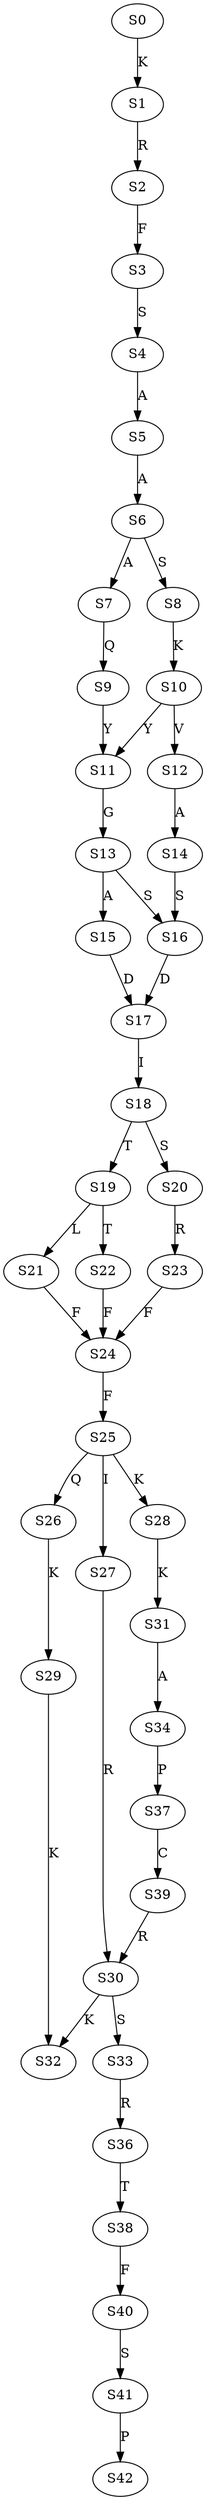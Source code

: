 strict digraph  {
	S0 -> S1 [ label = K ];
	S1 -> S2 [ label = R ];
	S2 -> S3 [ label = F ];
	S3 -> S4 [ label = S ];
	S4 -> S5 [ label = A ];
	S5 -> S6 [ label = A ];
	S6 -> S7 [ label = A ];
	S6 -> S8 [ label = S ];
	S7 -> S9 [ label = Q ];
	S8 -> S10 [ label = K ];
	S9 -> S11 [ label = Y ];
	S10 -> S12 [ label = V ];
	S10 -> S11 [ label = Y ];
	S11 -> S13 [ label = G ];
	S12 -> S14 [ label = A ];
	S13 -> S15 [ label = A ];
	S13 -> S16 [ label = S ];
	S14 -> S16 [ label = S ];
	S15 -> S17 [ label = D ];
	S16 -> S17 [ label = D ];
	S17 -> S18 [ label = I ];
	S18 -> S19 [ label = T ];
	S18 -> S20 [ label = S ];
	S19 -> S21 [ label = L ];
	S19 -> S22 [ label = T ];
	S20 -> S23 [ label = R ];
	S21 -> S24 [ label = F ];
	S22 -> S24 [ label = F ];
	S23 -> S24 [ label = F ];
	S24 -> S25 [ label = F ];
	S25 -> S26 [ label = Q ];
	S25 -> S27 [ label = I ];
	S25 -> S28 [ label = K ];
	S26 -> S29 [ label = K ];
	S27 -> S30 [ label = R ];
	S28 -> S31 [ label = K ];
	S29 -> S32 [ label = K ];
	S30 -> S32 [ label = K ];
	S30 -> S33 [ label = S ];
	S31 -> S34 [ label = A ];
	S33 -> S36 [ label = R ];
	S34 -> S37 [ label = P ];
	S36 -> S38 [ label = T ];
	S37 -> S39 [ label = C ];
	S38 -> S40 [ label = F ];
	S39 -> S30 [ label = R ];
	S40 -> S41 [ label = S ];
	S41 -> S42 [ label = P ];
}
